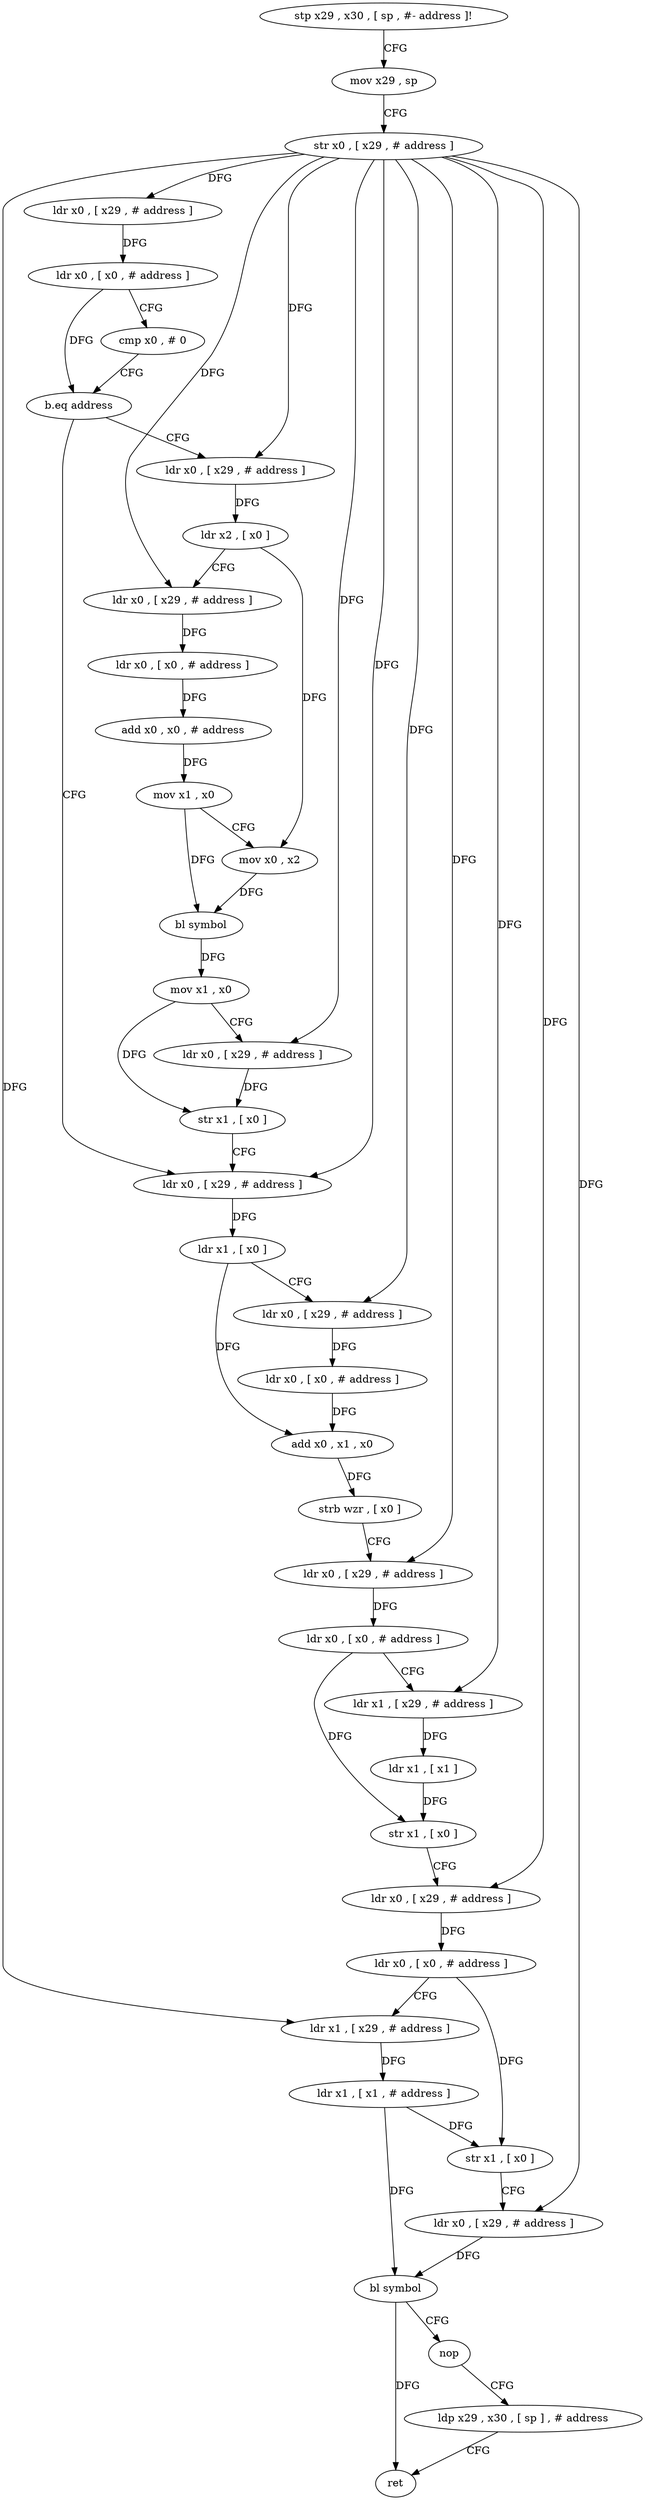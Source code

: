 digraph "func" {
"183552" [label = "stp x29 , x30 , [ sp , #- address ]!" ]
"183556" [label = "mov x29 , sp" ]
"183560" [label = "str x0 , [ x29 , # address ]" ]
"183564" [label = "ldr x0 , [ x29 , # address ]" ]
"183568" [label = "ldr x0 , [ x0 , # address ]" ]
"183572" [label = "cmp x0 , # 0" ]
"183576" [label = "b.eq address" ]
"183624" [label = "ldr x0 , [ x29 , # address ]" ]
"183580" [label = "ldr x0 , [ x29 , # address ]" ]
"183628" [label = "ldr x1 , [ x0 ]" ]
"183632" [label = "ldr x0 , [ x29 , # address ]" ]
"183636" [label = "ldr x0 , [ x0 , # address ]" ]
"183640" [label = "add x0 , x1 , x0" ]
"183644" [label = "strb wzr , [ x0 ]" ]
"183648" [label = "ldr x0 , [ x29 , # address ]" ]
"183652" [label = "ldr x0 , [ x0 , # address ]" ]
"183656" [label = "ldr x1 , [ x29 , # address ]" ]
"183660" [label = "ldr x1 , [ x1 ]" ]
"183664" [label = "str x1 , [ x0 ]" ]
"183668" [label = "ldr x0 , [ x29 , # address ]" ]
"183672" [label = "ldr x0 , [ x0 , # address ]" ]
"183676" [label = "ldr x1 , [ x29 , # address ]" ]
"183680" [label = "ldr x1 , [ x1 , # address ]" ]
"183684" [label = "str x1 , [ x0 ]" ]
"183688" [label = "ldr x0 , [ x29 , # address ]" ]
"183692" [label = "bl symbol" ]
"183696" [label = "nop" ]
"183700" [label = "ldp x29 , x30 , [ sp ] , # address" ]
"183704" [label = "ret" ]
"183584" [label = "ldr x2 , [ x0 ]" ]
"183588" [label = "ldr x0 , [ x29 , # address ]" ]
"183592" [label = "ldr x0 , [ x0 , # address ]" ]
"183596" [label = "add x0 , x0 , # address" ]
"183600" [label = "mov x1 , x0" ]
"183604" [label = "mov x0 , x2" ]
"183608" [label = "bl symbol" ]
"183612" [label = "mov x1 , x0" ]
"183616" [label = "ldr x0 , [ x29 , # address ]" ]
"183620" [label = "str x1 , [ x0 ]" ]
"183552" -> "183556" [ label = "CFG" ]
"183556" -> "183560" [ label = "CFG" ]
"183560" -> "183564" [ label = "DFG" ]
"183560" -> "183624" [ label = "DFG" ]
"183560" -> "183632" [ label = "DFG" ]
"183560" -> "183648" [ label = "DFG" ]
"183560" -> "183656" [ label = "DFG" ]
"183560" -> "183668" [ label = "DFG" ]
"183560" -> "183676" [ label = "DFG" ]
"183560" -> "183688" [ label = "DFG" ]
"183560" -> "183580" [ label = "DFG" ]
"183560" -> "183588" [ label = "DFG" ]
"183560" -> "183616" [ label = "DFG" ]
"183564" -> "183568" [ label = "DFG" ]
"183568" -> "183572" [ label = "CFG" ]
"183568" -> "183576" [ label = "DFG" ]
"183572" -> "183576" [ label = "CFG" ]
"183576" -> "183624" [ label = "CFG" ]
"183576" -> "183580" [ label = "CFG" ]
"183624" -> "183628" [ label = "DFG" ]
"183580" -> "183584" [ label = "DFG" ]
"183628" -> "183632" [ label = "CFG" ]
"183628" -> "183640" [ label = "DFG" ]
"183632" -> "183636" [ label = "DFG" ]
"183636" -> "183640" [ label = "DFG" ]
"183640" -> "183644" [ label = "DFG" ]
"183644" -> "183648" [ label = "CFG" ]
"183648" -> "183652" [ label = "DFG" ]
"183652" -> "183656" [ label = "CFG" ]
"183652" -> "183664" [ label = "DFG" ]
"183656" -> "183660" [ label = "DFG" ]
"183660" -> "183664" [ label = "DFG" ]
"183664" -> "183668" [ label = "CFG" ]
"183668" -> "183672" [ label = "DFG" ]
"183672" -> "183676" [ label = "CFG" ]
"183672" -> "183684" [ label = "DFG" ]
"183676" -> "183680" [ label = "DFG" ]
"183680" -> "183684" [ label = "DFG" ]
"183680" -> "183692" [ label = "DFG" ]
"183684" -> "183688" [ label = "CFG" ]
"183688" -> "183692" [ label = "DFG" ]
"183692" -> "183696" [ label = "CFG" ]
"183692" -> "183704" [ label = "DFG" ]
"183696" -> "183700" [ label = "CFG" ]
"183700" -> "183704" [ label = "CFG" ]
"183584" -> "183588" [ label = "CFG" ]
"183584" -> "183604" [ label = "DFG" ]
"183588" -> "183592" [ label = "DFG" ]
"183592" -> "183596" [ label = "DFG" ]
"183596" -> "183600" [ label = "DFG" ]
"183600" -> "183604" [ label = "CFG" ]
"183600" -> "183608" [ label = "DFG" ]
"183604" -> "183608" [ label = "DFG" ]
"183608" -> "183612" [ label = "DFG" ]
"183612" -> "183616" [ label = "CFG" ]
"183612" -> "183620" [ label = "DFG" ]
"183616" -> "183620" [ label = "DFG" ]
"183620" -> "183624" [ label = "CFG" ]
}
